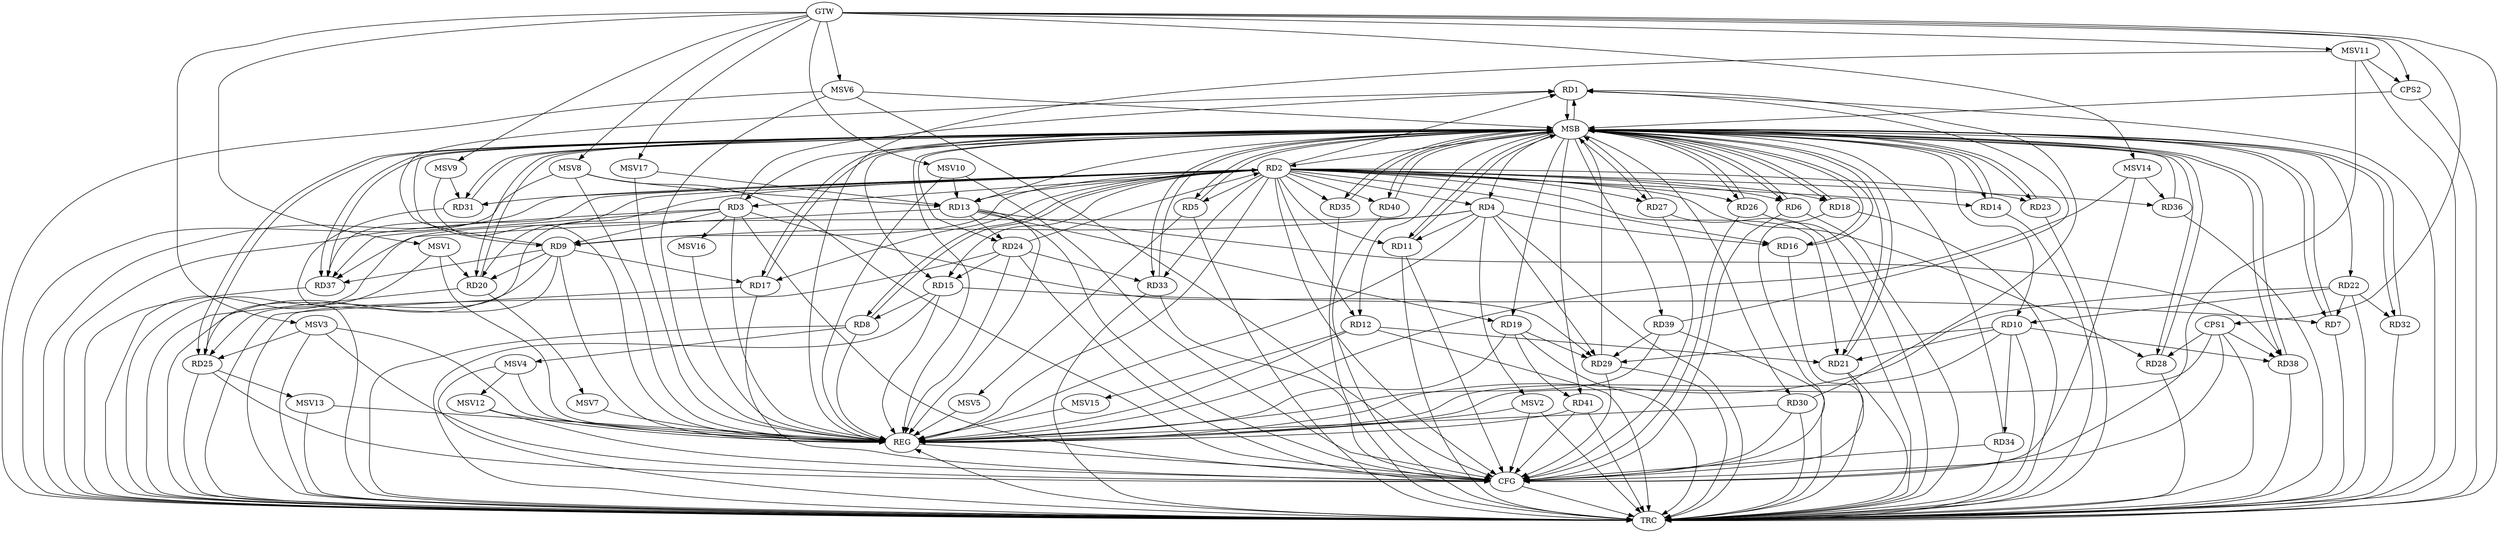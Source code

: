 strict digraph G {
  RD1 [ label="RD1" ];
  RD2 [ label="RD2" ];
  RD3 [ label="RD3" ];
  RD4 [ label="RD4" ];
  RD5 [ label="RD5" ];
  RD6 [ label="RD6" ];
  RD7 [ label="RD7" ];
  RD8 [ label="RD8" ];
  RD9 [ label="RD9" ];
  RD10 [ label="RD10" ];
  RD11 [ label="RD11" ];
  RD12 [ label="RD12" ];
  RD13 [ label="RD13" ];
  RD14 [ label="RD14" ];
  RD15 [ label="RD15" ];
  RD16 [ label="RD16" ];
  RD17 [ label="RD17" ];
  RD18 [ label="RD18" ];
  RD19 [ label="RD19" ];
  RD20 [ label="RD20" ];
  RD21 [ label="RD21" ];
  RD22 [ label="RD22" ];
  RD23 [ label="RD23" ];
  RD24 [ label="RD24" ];
  RD25 [ label="RD25" ];
  RD26 [ label="RD26" ];
  RD27 [ label="RD27" ];
  RD28 [ label="RD28" ];
  RD29 [ label="RD29" ];
  RD30 [ label="RD30" ];
  RD31 [ label="RD31" ];
  RD32 [ label="RD32" ];
  RD33 [ label="RD33" ];
  RD34 [ label="RD34" ];
  RD35 [ label="RD35" ];
  RD36 [ label="RD36" ];
  RD37 [ label="RD37" ];
  RD38 [ label="RD38" ];
  RD39 [ label="RD39" ];
  RD40 [ label="RD40" ];
  RD41 [ label="RD41" ];
  CPS1 [ label="CPS1" ];
  CPS2 [ label="CPS2" ];
  GTW [ label="GTW" ];
  REG [ label="REG" ];
  MSB [ label="MSB" ];
  CFG [ label="CFG" ];
  TRC [ label="TRC" ];
  MSV1 [ label="MSV1" ];
  MSV2 [ label="MSV2" ];
  MSV3 [ label="MSV3" ];
  MSV4 [ label="MSV4" ];
  MSV5 [ label="MSV5" ];
  MSV6 [ label="MSV6" ];
  MSV7 [ label="MSV7" ];
  MSV8 [ label="MSV8" ];
  MSV9 [ label="MSV9" ];
  MSV10 [ label="MSV10" ];
  MSV11 [ label="MSV11" ];
  MSV12 [ label="MSV12" ];
  MSV13 [ label="MSV13" ];
  MSV14 [ label="MSV14" ];
  MSV15 [ label="MSV15" ];
  MSV16 [ label="MSV16" ];
  MSV17 [ label="MSV17" ];
  RD2 -> RD1;
  RD3 -> RD1;
  RD9 -> RD1;
  RD30 -> RD1;
  RD39 -> RD1;
  RD2 -> RD4;
  RD2 -> RD8;
  RD8 -> RD2;
  RD2 -> RD21;
  RD24 -> RD2;
  RD2 -> RD25;
  RD2 -> RD26;
  RD2 -> RD36;
  RD2 -> RD37;
  RD3 -> RD9;
  RD3 -> RD29;
  RD3 -> RD37;
  RD4 -> RD9;
  RD4 -> RD11;
  RD4 -> RD16;
  RD4 -> RD29;
  RD4 -> RD37;
  RD15 -> RD7;
  RD22 -> RD7;
  RD15 -> RD8;
  RD9 -> RD17;
  RD9 -> RD20;
  RD9 -> RD25;
  RD9 -> RD37;
  RD10 -> RD21;
  RD22 -> RD10;
  RD10 -> RD29;
  RD10 -> RD34;
  RD10 -> RD38;
  RD12 -> RD21;
  RD13 -> RD19;
  RD13 -> RD24;
  RD13 -> RD38;
  RD24 -> RD15;
  RD19 -> RD29;
  RD19 -> RD41;
  RD22 -> RD32;
  RD24 -> RD33;
  RD39 -> RD29;
  CPS1 -> RD38;
  CPS1 -> RD28;
  GTW -> CPS1;
  GTW -> CPS2;
  RD2 -> REG;
  RD3 -> REG;
  RD4 -> REG;
  RD8 -> REG;
  RD9 -> REG;
  RD10 -> REG;
  RD12 -> REG;
  RD13 -> REG;
  RD15 -> REG;
  RD19 -> REG;
  RD22 -> REG;
  RD24 -> REG;
  RD30 -> REG;
  RD39 -> REG;
  RD41 -> REG;
  CPS1 -> REG;
  RD1 -> MSB;
  MSB -> RD9;
  MSB -> RD10;
  MSB -> RD14;
  MSB -> RD15;
  MSB -> RD20;
  MSB -> RD31;
  MSB -> REG;
  RD5 -> MSB;
  RD6 -> MSB;
  MSB -> RD12;
  MSB -> RD13;
  MSB -> RD26;
  MSB -> RD39;
  RD7 -> MSB;
  MSB -> RD1;
  MSB -> RD22;
  MSB -> RD27;
  RD11 -> MSB;
  MSB -> RD4;
  MSB -> RD23;
  MSB -> RD25;
  MSB -> RD30;
  MSB -> RD40;
  RD14 -> MSB;
  MSB -> RD5;
  MSB -> RD7;
  MSB -> RD17;
  MSB -> RD19;
  MSB -> RD33;
  MSB -> RD38;
  RD16 -> MSB;
  MSB -> RD3;
  RD17 -> MSB;
  RD18 -> MSB;
  RD20 -> MSB;
  MSB -> RD41;
  RD21 -> MSB;
  MSB -> RD16;
  MSB -> RD18;
  RD23 -> MSB;
  RD25 -> MSB;
  MSB -> RD21;
  MSB -> RD35;
  RD26 -> MSB;
  RD27 -> MSB;
  MSB -> RD32;
  RD28 -> MSB;
  RD29 -> MSB;
  MSB -> RD24;
  MSB -> RD37;
  RD31 -> MSB;
  MSB -> RD11;
  RD32 -> MSB;
  RD33 -> MSB;
  RD34 -> MSB;
  RD35 -> MSB;
  MSB -> RD2;
  RD36 -> MSB;
  RD37 -> MSB;
  MSB -> RD6;
  RD38 -> MSB;
  RD40 -> MSB;
  MSB -> RD28;
  CPS2 -> MSB;
  RD6 -> CFG;
  RD3 -> CFG;
  RD33 -> CFG;
  RD26 -> CFG;
  RD25 -> CFG;
  RD17 -> CFG;
  RD29 -> CFG;
  RD2 -> CFG;
  RD18 -> CFG;
  RD24 -> CFG;
  RD27 -> CFG;
  RD41 -> CFG;
  RD13 -> CFG;
  CPS1 -> CFG;
  RD11 -> CFG;
  RD21 -> CFG;
  RD34 -> CFG;
  RD30 -> CFG;
  REG -> CFG;
  RD1 -> TRC;
  RD2 -> TRC;
  RD3 -> TRC;
  RD4 -> TRC;
  RD5 -> TRC;
  RD6 -> TRC;
  RD7 -> TRC;
  RD8 -> TRC;
  RD9 -> TRC;
  RD10 -> TRC;
  RD11 -> TRC;
  RD12 -> TRC;
  RD13 -> TRC;
  RD14 -> TRC;
  RD15 -> TRC;
  RD16 -> TRC;
  RD17 -> TRC;
  RD18 -> TRC;
  RD19 -> TRC;
  RD20 -> TRC;
  RD21 -> TRC;
  RD22 -> TRC;
  RD23 -> TRC;
  RD24 -> TRC;
  RD25 -> TRC;
  RD26 -> TRC;
  RD27 -> TRC;
  RD28 -> TRC;
  RD29 -> TRC;
  RD30 -> TRC;
  RD31 -> TRC;
  RD32 -> TRC;
  RD33 -> TRC;
  RD34 -> TRC;
  RD35 -> TRC;
  RD36 -> TRC;
  RD37 -> TRC;
  RD38 -> TRC;
  RD39 -> TRC;
  RD40 -> TRC;
  RD41 -> TRC;
  CPS1 -> TRC;
  CPS2 -> TRC;
  GTW -> TRC;
  CFG -> TRC;
  TRC -> REG;
  RD2 -> RD5;
  RD2 -> RD18;
  RD2 -> RD27;
  RD2 -> RD11;
  RD2 -> RD3;
  RD2 -> RD16;
  RD2 -> RD40;
  RD2 -> RD35;
  RD2 -> RD17;
  RD2 -> RD33;
  RD2 -> RD15;
  RD2 -> RD9;
  RD2 -> RD6;
  RD2 -> RD28;
  RD2 -> RD12;
  RD2 -> RD14;
  RD2 -> RD23;
  RD2 -> RD31;
  RD2 -> RD20;
  RD2 -> RD13;
  MSV1 -> RD20;
  GTW -> MSV1;
  MSV1 -> REG;
  MSV1 -> TRC;
  RD4 -> MSV2;
  MSV2 -> REG;
  MSV2 -> TRC;
  MSV2 -> CFG;
  MSV3 -> RD25;
  GTW -> MSV3;
  MSV3 -> REG;
  MSV3 -> TRC;
  MSV3 -> CFG;
  RD8 -> MSV4;
  MSV4 -> REG;
  MSV4 -> TRC;
  RD5 -> MSV5;
  MSV5 -> REG;
  MSV6 -> MSB;
  GTW -> MSV6;
  MSV6 -> REG;
  MSV6 -> TRC;
  MSV6 -> CFG;
  RD20 -> MSV7;
  MSV7 -> REG;
  MSV8 -> RD13;
  GTW -> MSV8;
  MSV8 -> REG;
  MSV8 -> TRC;
  MSV8 -> CFG;
  MSV9 -> RD31;
  GTW -> MSV9;
  MSV9 -> REG;
  MSV10 -> RD13;
  GTW -> MSV10;
  MSV10 -> REG;
  MSV10 -> CFG;
  MSV11 -> CPS2;
  GTW -> MSV11;
  MSV11 -> REG;
  MSV11 -> TRC;
  MSV11 -> CFG;
  MSV4 -> MSV12;
  MSV12 -> REG;
  MSV12 -> CFG;
  RD25 -> MSV13;
  MSV13 -> REG;
  MSV13 -> TRC;
  MSV14 -> RD36;
  GTW -> MSV14;
  MSV14 -> REG;
  MSV14 -> CFG;
  RD12 -> MSV15;
  MSV15 -> REG;
  RD3 -> MSV16;
  MSV16 -> REG;
  MSV17 -> RD13;
  GTW -> MSV17;
  MSV17 -> REG;
}
